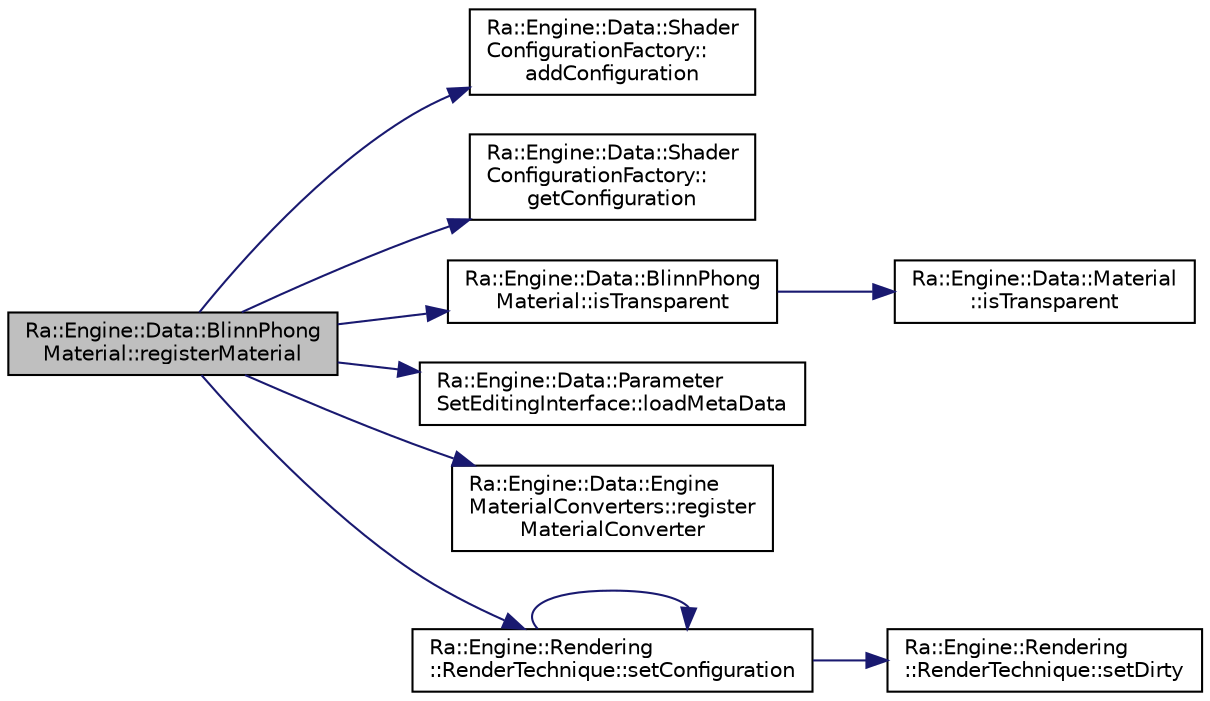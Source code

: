 digraph "Ra::Engine::Data::BlinnPhongMaterial::registerMaterial"
{
 // INTERACTIVE_SVG=YES
 // LATEX_PDF_SIZE
  edge [fontname="Helvetica",fontsize="10",labelfontname="Helvetica",labelfontsize="10"];
  node [fontname="Helvetica",fontsize="10",shape=record];
  rankdir="LR";
  Node1 [label="Ra::Engine::Data::BlinnPhong\lMaterial::registerMaterial",height=0.2,width=0.4,color="black", fillcolor="grey75", style="filled", fontcolor="black",tooltip=" "];
  Node1 -> Node2 [color="midnightblue",fontsize="10",style="solid",fontname="Helvetica"];
  Node2 [label="Ra::Engine::Data::Shader\lConfigurationFactory::\laddConfiguration",height=0.2,width=0.4,color="black", fillcolor="white", style="filled",URL="$namespaceRa_1_1Engine_1_1Data_1_1ShaderConfigurationFactory.html#a00918835250fbd8bbe4deae59ecd6dde",tooltip=" "];
  Node1 -> Node3 [color="midnightblue",fontsize="10",style="solid",fontname="Helvetica"];
  Node3 [label="Ra::Engine::Data::Shader\lConfigurationFactory::\lgetConfiguration",height=0.2,width=0.4,color="black", fillcolor="white", style="filled",URL="$namespaceRa_1_1Engine_1_1Data_1_1ShaderConfigurationFactory.html#a0ecc004c00bff945aae8b673a738909f",tooltip=" "];
  Node1 -> Node4 [color="midnightblue",fontsize="10",style="solid",fontname="Helvetica"];
  Node4 [label="Ra::Engine::Data::BlinnPhong\lMaterial::isTransparent",height=0.2,width=0.4,color="black", fillcolor="white", style="filled",URL="$classRa_1_1Engine_1_1Data_1_1BlinnPhongMaterial.html#a96117e0c746c30ea97cda45c0e82c3a2",tooltip=" "];
  Node4 -> Node5 [color="midnightblue",fontsize="10",style="solid",fontname="Helvetica"];
  Node5 [label="Ra::Engine::Data::Material\l::isTransparent",height=0.2,width=0.4,color="black", fillcolor="white", style="filled",URL="$classRa_1_1Engine_1_1Data_1_1Material.html#a99184fa8c3c787b18737bea7dd1e1a1f",tooltip=" "];
  Node1 -> Node6 [color="midnightblue",fontsize="10",style="solid",fontname="Helvetica"];
  Node6 [label="Ra::Engine::Data::Parameter\lSetEditingInterface::loadMetaData",height=0.2,width=0.4,color="black", fillcolor="white", style="filled",URL="$classRa_1_1Engine_1_1Data_1_1ParameterSetEditingInterface.html#a9715515de6a9ca229a6c28981d8b6724",tooltip="Load the ParameterSet description."];
  Node1 -> Node7 [color="midnightblue",fontsize="10",style="solid",fontname="Helvetica"];
  Node7 [label="Ra::Engine::Data::Engine\lMaterialConverters::register\lMaterialConverter",height=0.2,width=0.4,color="black", fillcolor="white", style="filled",URL="$namespaceRa_1_1Engine_1_1Data_1_1EngineMaterialConverters.html#a5a45ee7e1366b9abd85ae8701e9239b7",tooltip=" "];
  Node1 -> Node8 [color="midnightblue",fontsize="10",style="solid",fontname="Helvetica"];
  Node8 [label="Ra::Engine::Rendering\l::RenderTechnique::setConfiguration",height=0.2,width=0.4,color="black", fillcolor="white", style="filled",URL="$classRa_1_1Engine_1_1Rendering_1_1RenderTechnique.html#a2b058b0fe2f9c2496b7805e0d5b15452",tooltip=" "];
  Node8 -> Node8 [color="midnightblue",fontsize="10",style="solid",fontname="Helvetica"];
  Node8 -> Node9 [color="midnightblue",fontsize="10",style="solid",fontname="Helvetica"];
  Node9 [label="Ra::Engine::Rendering\l::RenderTechnique::setDirty",height=0.2,width=0.4,color="black", fillcolor="white", style="filled",URL="$classRa_1_1Engine_1_1Rendering_1_1RenderTechnique.html#af3b58075507144820fe06f6a129b0107",tooltip=" "];
}

